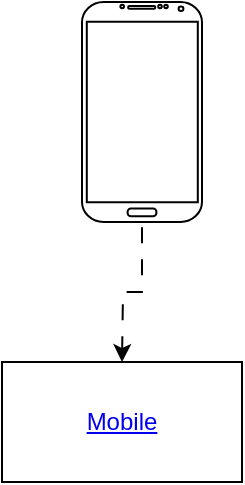 <mxfile version="24.7.6">
  <diagram name="Page-1" id="6wnGiy3_Hml8tad4nLLn">
    <mxGraphModel dx="794" dy="412" grid="1" gridSize="10" guides="1" tooltips="1" connect="1" arrows="1" fold="1" page="1" pageScale="1" pageWidth="850" pageHeight="1100" math="0" shadow="0">
      <root>
        <mxCell id="0" />
        <mxCell id="1" parent="0" />
        <mxCell id="EqvYEMz56sSsCvxHdlzz-4" value="" style="edgeStyle=orthogonalEdgeStyle;rounded=0;orthogonalLoop=1;jettySize=auto;html=1;flowAnimation=1;labelBackgroundColor=none;fontColor=default;" parent="1" source="EqvYEMz56sSsCvxHdlzz-1" edge="1">
          <mxGeometry relative="1" as="geometry">
            <mxPoint x="560" y="220" as="targetPoint" />
          </mxGeometry>
        </mxCell>
        <mxCell id="EqvYEMz56sSsCvxHdlzz-1" value="" style="verticalLabelPosition=bottom;verticalAlign=top;html=1;shadow=0;dashed=0;strokeWidth=1;shape=mxgraph.android.phone2;labelBackgroundColor=none;" parent="1" vertex="1">
          <mxGeometry x="540" y="40" width="60" height="110" as="geometry" />
        </mxCell>
        <object label="&lt;a href=&quot;test data&quot;&gt;Mobile&lt;/a&gt;" placeholders="1" id="EqvYEMz56sSsCvxHdlzz-2">
          <mxCell style="rounded=0;whiteSpace=wrap;html=1;labelBackgroundColor=none;" parent="1" vertex="1">
            <mxGeometry x="500" y="220" width="120" height="60" as="geometry" />
          </mxCell>
        </object>
      </root>
    </mxGraphModel>
  </diagram>
</mxfile>
